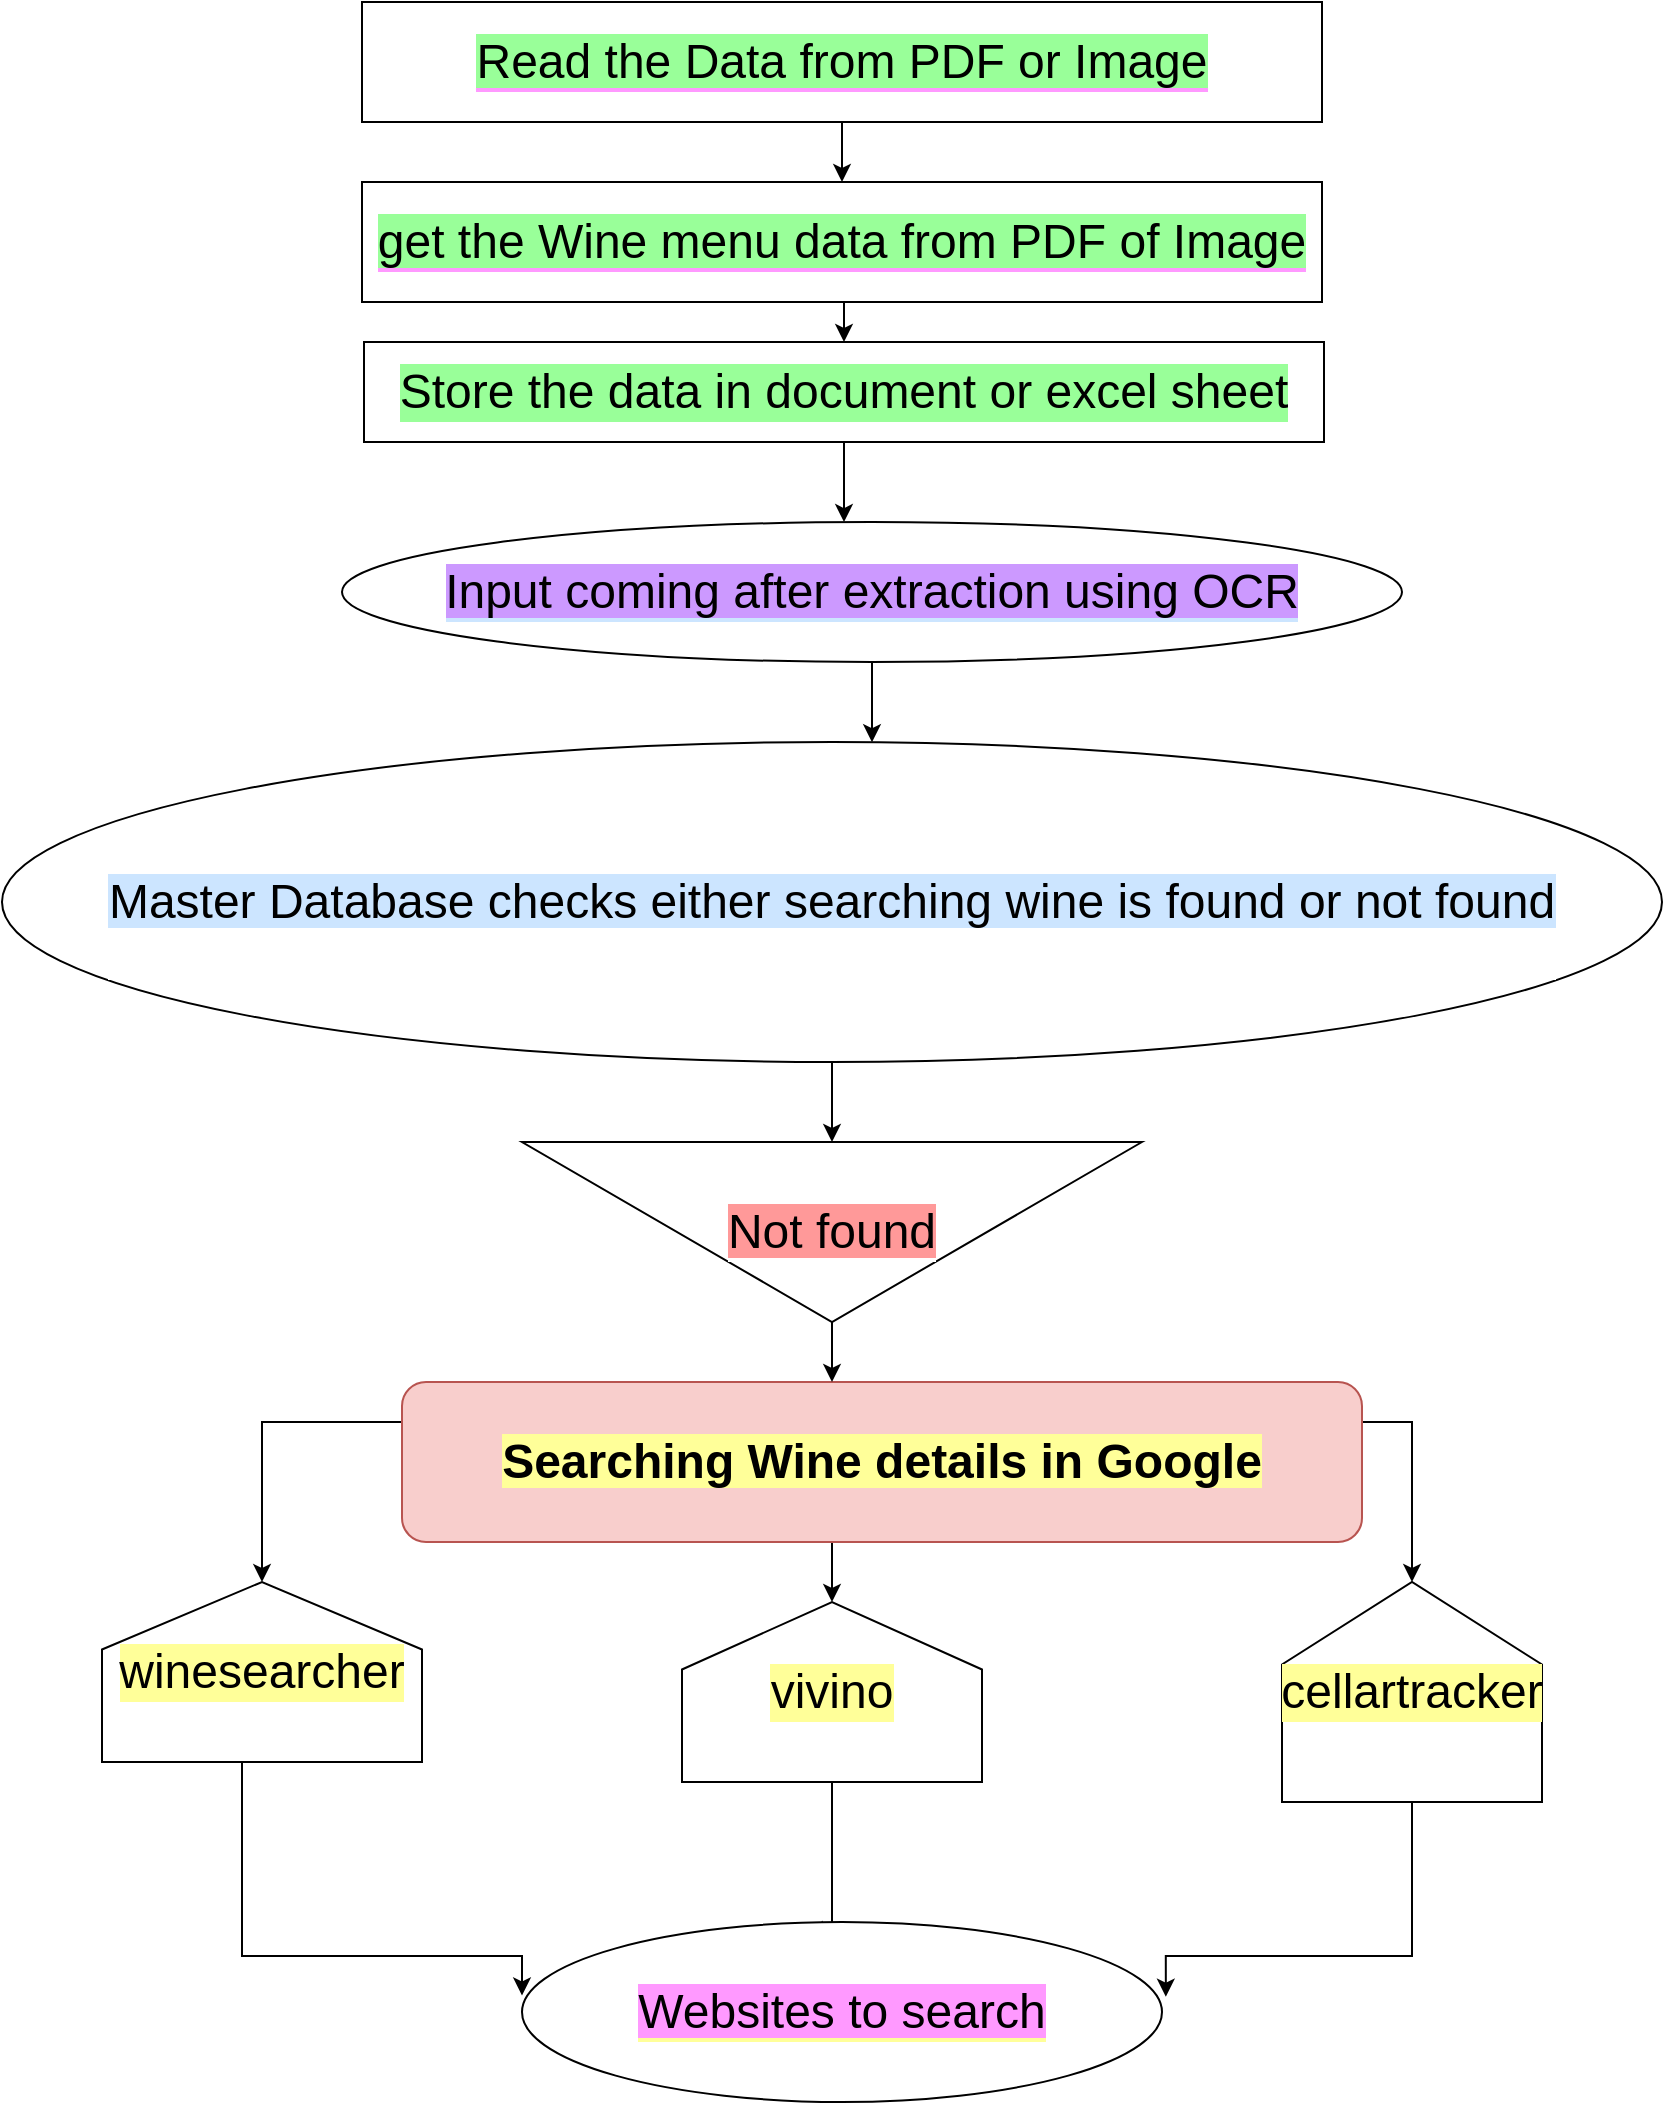 <mxfile version="15.5.6" type="github">
  <diagram id="pQPA1BdqDqWq5H5T48kf" name="Page-1">
    <mxGraphModel dx="1876" dy="2158" grid="1" gridSize="10" guides="1" tooltips="1" connect="1" arrows="1" fold="1" page="1" pageScale="1" pageWidth="850" pageHeight="1100" math="0" shadow="0">
      <root>
        <mxCell id="0" />
        <mxCell id="1" parent="0" />
        <mxCell id="7b0EaGhRAOcdKMxd3AM4-17" style="edgeStyle=orthogonalEdgeStyle;rounded=0;orthogonalLoop=1;jettySize=auto;html=1;fontSize=24;entryX=0.5;entryY=1;entryDx=0;entryDy=0;" edge="1" parent="1" source="7b0EaGhRAOcdKMxd3AM4-4" target="7b0EaGhRAOcdKMxd3AM4-9">
          <mxGeometry relative="1" as="geometry">
            <mxPoint x="100" y="310" as="targetPoint" />
            <Array as="points">
              <mxPoint x="140" y="230" />
            </Array>
          </mxGeometry>
        </mxCell>
        <mxCell id="7b0EaGhRAOcdKMxd3AM4-19" style="edgeStyle=orthogonalEdgeStyle;rounded=0;orthogonalLoop=1;jettySize=auto;html=1;entryX=0.5;entryY=1;entryDx=0;entryDy=0;fontSize=24;" edge="1" parent="1" source="7b0EaGhRAOcdKMxd3AM4-4" target="7b0EaGhRAOcdKMxd3AM4-10">
          <mxGeometry relative="1" as="geometry">
            <Array as="points">
              <mxPoint x="430" y="280" />
              <mxPoint x="430" y="280" />
            </Array>
          </mxGeometry>
        </mxCell>
        <mxCell id="7b0EaGhRAOcdKMxd3AM4-30" style="edgeStyle=orthogonalEdgeStyle;rounded=0;orthogonalLoop=1;jettySize=auto;html=1;exitX=1;exitY=0.5;exitDx=0;exitDy=0;entryX=0.5;entryY=1;entryDx=0;entryDy=0;fontSize=24;" edge="1" parent="1" source="7b0EaGhRAOcdKMxd3AM4-4" target="7b0EaGhRAOcdKMxd3AM4-11">
          <mxGeometry relative="1" as="geometry">
            <Array as="points">
              <mxPoint x="690" y="230" />
              <mxPoint x="715" y="230" />
            </Array>
          </mxGeometry>
        </mxCell>
        <mxCell id="7b0EaGhRAOcdKMxd3AM4-4" value="&lt;font style=&quot;font-size: 24px&quot;&gt;&lt;b style=&quot;background-color: rgb(255 , 255 , 153)&quot;&gt;Searching Wine details in Google&lt;/b&gt;&lt;/font&gt;" style="rounded=1;whiteSpace=wrap;html=1;fillColor=#f8cecc;strokeColor=#b85450;" vertex="1" parent="1">
          <mxGeometry x="210" y="210" width="480" height="80" as="geometry" />
        </mxCell>
        <mxCell id="7b0EaGhRAOcdKMxd3AM4-23" style="edgeStyle=orthogonalEdgeStyle;rounded=0;orthogonalLoop=1;jettySize=auto;html=1;fontSize=24;entryX=0;entryY=0.408;entryDx=0;entryDy=0;entryPerimeter=0;" edge="1" parent="1" source="7b0EaGhRAOcdKMxd3AM4-9" target="7b0EaGhRAOcdKMxd3AM4-21">
          <mxGeometry relative="1" as="geometry">
            <mxPoint x="100" y="570" as="targetPoint" />
            <Array as="points">
              <mxPoint x="130" y="497" />
            </Array>
          </mxGeometry>
        </mxCell>
        <mxCell id="7b0EaGhRAOcdKMxd3AM4-9" value="winesearcher" style="shape=offPageConnector;whiteSpace=wrap;html=1;labelBackgroundColor=#FFFF99;fontSize=24;direction=west;" vertex="1" parent="1">
          <mxGeometry x="60" y="310" width="160" height="90" as="geometry" />
        </mxCell>
        <mxCell id="7b0EaGhRAOcdKMxd3AM4-24" style="edgeStyle=orthogonalEdgeStyle;rounded=0;orthogonalLoop=1;jettySize=auto;html=1;entryX=0.469;entryY=-0.008;entryDx=0;entryDy=0;entryPerimeter=0;fontSize=24;" edge="1" parent="1" source="7b0EaGhRAOcdKMxd3AM4-10" target="7b0EaGhRAOcdKMxd3AM4-21">
          <mxGeometry relative="1" as="geometry">
            <Array as="points">
              <mxPoint x="425" y="549" />
            </Array>
          </mxGeometry>
        </mxCell>
        <mxCell id="7b0EaGhRAOcdKMxd3AM4-10" value="vivino" style="shape=offPageConnector;whiteSpace=wrap;html=1;labelBackgroundColor=#FFFF99;fontSize=24;direction=west;" vertex="1" parent="1">
          <mxGeometry x="350" y="320" width="150" height="90" as="geometry" />
        </mxCell>
        <mxCell id="7b0EaGhRAOcdKMxd3AM4-25" style="edgeStyle=orthogonalEdgeStyle;rounded=0;orthogonalLoop=1;jettySize=auto;html=1;fontSize=24;entryX=1.006;entryY=0.415;entryDx=0;entryDy=0;entryPerimeter=0;" edge="1" parent="1" source="7b0EaGhRAOcdKMxd3AM4-11" target="7b0EaGhRAOcdKMxd3AM4-21">
          <mxGeometry relative="1" as="geometry">
            <mxPoint x="730" y="600" as="targetPoint" />
            <Array as="points">
              <mxPoint x="715" y="497" />
            </Array>
          </mxGeometry>
        </mxCell>
        <mxCell id="7b0EaGhRAOcdKMxd3AM4-11" value="cellartracker" style="shape=offPageConnector;whiteSpace=wrap;html=1;labelBackgroundColor=#FFFF99;fontSize=24;direction=west;" vertex="1" parent="1">
          <mxGeometry x="650" y="310" width="130" height="110" as="geometry" />
        </mxCell>
        <mxCell id="7b0EaGhRAOcdKMxd3AM4-21" value="&lt;span style=&quot;background-color: rgb(255 , 153 , 255)&quot;&gt;Websites to search&lt;/span&gt;" style="ellipse;whiteSpace=wrap;html=1;labelBackgroundColor=#FFFF99;fontSize=24;" vertex="1" parent="1">
          <mxGeometry x="270" y="480" width="320" height="90" as="geometry" />
        </mxCell>
        <mxCell id="7b0EaGhRAOcdKMxd3AM4-41" style="edgeStyle=orthogonalEdgeStyle;rounded=0;orthogonalLoop=1;jettySize=auto;html=1;exitX=0.5;exitY=1;exitDx=0;exitDy=0;entryX=0.5;entryY=0;entryDx=0;entryDy=0;fontSize=24;" edge="1" parent="1" source="7b0EaGhRAOcdKMxd3AM4-37" target="7b0EaGhRAOcdKMxd3AM4-38">
          <mxGeometry relative="1" as="geometry" />
        </mxCell>
        <mxCell id="7b0EaGhRAOcdKMxd3AM4-37" value="&lt;span style=&quot;background-color: rgb(153 , 255 , 153)&quot;&gt;Read the Data from PDF or Image&lt;/span&gt;" style="rounded=0;whiteSpace=wrap;html=1;labelBackgroundColor=#FF99FF;fontSize=24;" vertex="1" parent="1">
          <mxGeometry x="190" y="-480" width="480" height="60" as="geometry" />
        </mxCell>
        <mxCell id="7b0EaGhRAOcdKMxd3AM4-42" style="edgeStyle=orthogonalEdgeStyle;rounded=0;orthogonalLoop=1;jettySize=auto;html=1;exitX=0.5;exitY=1;exitDx=0;exitDy=0;entryX=0.5;entryY=0;entryDx=0;entryDy=0;fontSize=24;" edge="1" parent="1" source="7b0EaGhRAOcdKMxd3AM4-38" target="7b0EaGhRAOcdKMxd3AM4-40">
          <mxGeometry relative="1" as="geometry" />
        </mxCell>
        <mxCell id="7b0EaGhRAOcdKMxd3AM4-38" value="&lt;span style=&quot;background-color: rgb(153 , 255 , 153)&quot;&gt;get the Wine menu data from PDF of Image&lt;/span&gt;" style="rounded=0;whiteSpace=wrap;html=1;labelBackgroundColor=#FF99FF;fontSize=24;" vertex="1" parent="1">
          <mxGeometry x="190" y="-390" width="480" height="60" as="geometry" />
        </mxCell>
        <mxCell id="7b0EaGhRAOcdKMxd3AM4-56" style="edgeStyle=orthogonalEdgeStyle;rounded=0;orthogonalLoop=1;jettySize=auto;html=1;exitX=0.5;exitY=1;exitDx=0;exitDy=0;fontSize=24;fontColor=none;" edge="1" parent="1" source="7b0EaGhRAOcdKMxd3AM4-40" target="7b0EaGhRAOcdKMxd3AM4-55">
          <mxGeometry relative="1" as="geometry">
            <Array as="points">
              <mxPoint x="431" y="-230" />
              <mxPoint x="431" y="-230" />
            </Array>
          </mxGeometry>
        </mxCell>
        <mxCell id="7b0EaGhRAOcdKMxd3AM4-40" value="Store the data in document or excel sheet" style="rounded=0;whiteSpace=wrap;html=1;labelBackgroundColor=#99FF99;fontSize=24;" vertex="1" parent="1">
          <mxGeometry x="191" y="-310" width="480" height="50" as="geometry" />
        </mxCell>
        <mxCell id="7b0EaGhRAOcdKMxd3AM4-52" style="edgeStyle=orthogonalEdgeStyle;rounded=0;orthogonalLoop=1;jettySize=auto;html=1;fontSize=24;fontColor=none;" edge="1" parent="1" source="7b0EaGhRAOcdKMxd3AM4-49" target="7b0EaGhRAOcdKMxd3AM4-50">
          <mxGeometry relative="1" as="geometry" />
        </mxCell>
        <mxCell id="7b0EaGhRAOcdKMxd3AM4-49" value="&lt;p class=&quot;MsoNormal&quot;&gt;&lt;span style=&quot;background-color: rgb(204 , 229 , 255)&quot;&gt;&lt;span style=&quot;font-size: 18pt ; line-height: 107% ; font-family: &amp;#34;helvetica&amp;#34; , sans-serif&quot;&gt;Master Database checks either&amp;nbsp;&lt;/span&gt;&lt;span style=&quot;font-family: &amp;#34;helvetica&amp;#34; , sans-serif ; font-size: 18pt&quot;&gt;searching &lt;/span&gt;&lt;span style=&quot;font-family: &amp;#34;helvetica&amp;#34; , sans-serif ; font-size: 18pt&quot;&gt;wine is found or not found&lt;/span&gt;&lt;/span&gt;&lt;/p&gt;" style="ellipse;whiteSpace=wrap;html=1;labelBackgroundColor=#FFFFFF;fontSize=24;fontColor=none;" vertex="1" parent="1">
          <mxGeometry x="10" y="-110" width="830" height="160" as="geometry" />
        </mxCell>
        <mxCell id="7b0EaGhRAOcdKMxd3AM4-54" style="edgeStyle=orthogonalEdgeStyle;rounded=0;orthogonalLoop=1;jettySize=auto;html=1;fontSize=24;fontColor=none;" edge="1" parent="1" source="7b0EaGhRAOcdKMxd3AM4-50" target="7b0EaGhRAOcdKMxd3AM4-4">
          <mxGeometry relative="1" as="geometry">
            <Array as="points">
              <mxPoint x="425" y="180" />
              <mxPoint x="425" y="180" />
            </Array>
          </mxGeometry>
        </mxCell>
        <mxCell id="7b0EaGhRAOcdKMxd3AM4-50" value="&lt;span style=&quot;background-color: rgb(255 , 153 , 153)&quot;&gt;Not found&lt;/span&gt;" style="triangle;whiteSpace=wrap;html=1;labelBackgroundColor=#FFFFFF;fontSize=24;fontColor=none;direction=south;" vertex="1" parent="1">
          <mxGeometry x="270" y="90" width="310" height="90" as="geometry" />
        </mxCell>
        <mxCell id="7b0EaGhRAOcdKMxd3AM4-57" style="edgeStyle=orthogonalEdgeStyle;rounded=0;orthogonalLoop=1;jettySize=auto;html=1;exitX=0.5;exitY=1;exitDx=0;exitDy=0;fontSize=24;fontColor=none;" edge="1" parent="1" source="7b0EaGhRAOcdKMxd3AM4-55" target="7b0EaGhRAOcdKMxd3AM4-49">
          <mxGeometry relative="1" as="geometry">
            <Array as="points">
              <mxPoint x="445" y="-120" />
              <mxPoint x="445" y="-120" />
            </Array>
          </mxGeometry>
        </mxCell>
        <mxCell id="7b0EaGhRAOcdKMxd3AM4-55" value="&lt;span style=&quot;background-color: rgb(204 , 153 , 255)&quot;&gt;Input coming after extraction using OCR&lt;/span&gt;" style="ellipse;whiteSpace=wrap;html=1;labelBackgroundColor=#CCE5FF;fontSize=24;fontColor=none;" vertex="1" parent="1">
          <mxGeometry x="180" y="-220" width="530" height="70" as="geometry" />
        </mxCell>
      </root>
    </mxGraphModel>
  </diagram>
</mxfile>
